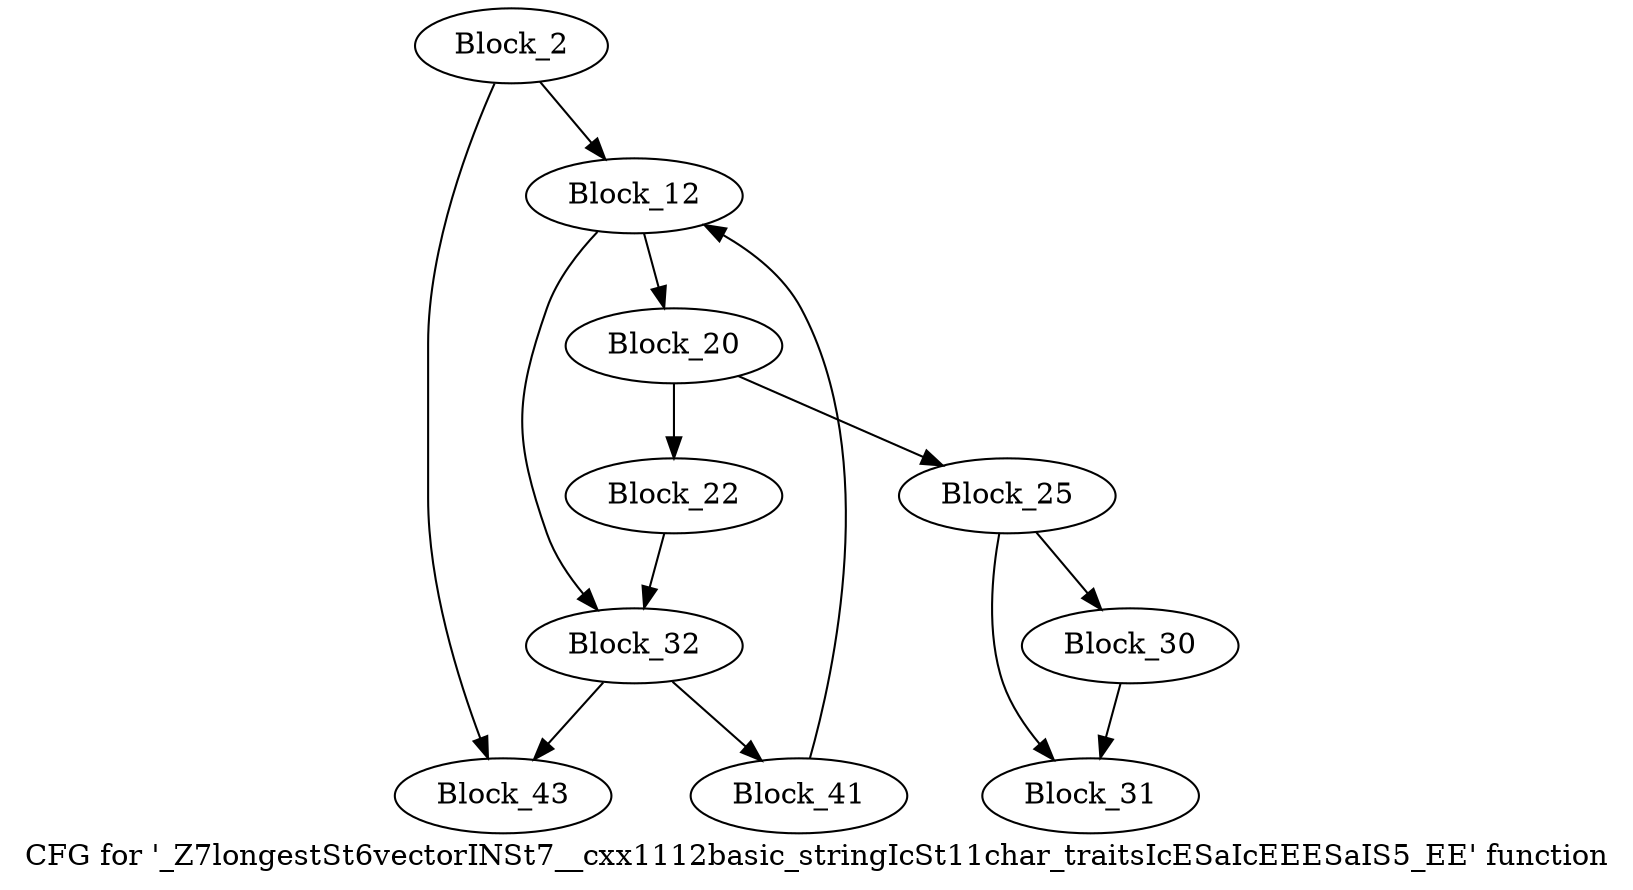 digraph "CFG for '_Z7longestSt6vectorINSt7__cxx1112basic_stringIcSt11char_traitsIcESaIcEEESaIS5_EE' function" {
	label="CFG for '_Z7longestSt6vectorINSt7__cxx1112basic_stringIcSt11char_traitsIcESaIcEEESaIS5_EE' function";

	block_2 [label="Block_2"];
	block_2:s0 -> block_43;
	block_2:s1 -> block_12;
	block_12 [label="Block_12"];
	block_12:s0 -> block_20;
	block_12:s1 -> block_32;
	block_20 [label="Block_20"];
	block_20 -> block_22;
	block_20 -> block_25;
	block_22 [label="Block_22"];
	block_22 -> block_32;
	block_25 [label="Block_25"];
	block_25:s0 -> block_31;
	block_25:s1 -> block_30;
	block_30 [label="Block_30"];
	block_30 -> block_31;
	block_31 [label="Block_31"];
	block_32 [label="Block_32"];
	block_32:s0 -> block_41;
	block_32:s1 -> block_43;
	block_41 [label="Block_41"];
	block_41 -> block_12;
	block_43 [label="Block_43"];
}
